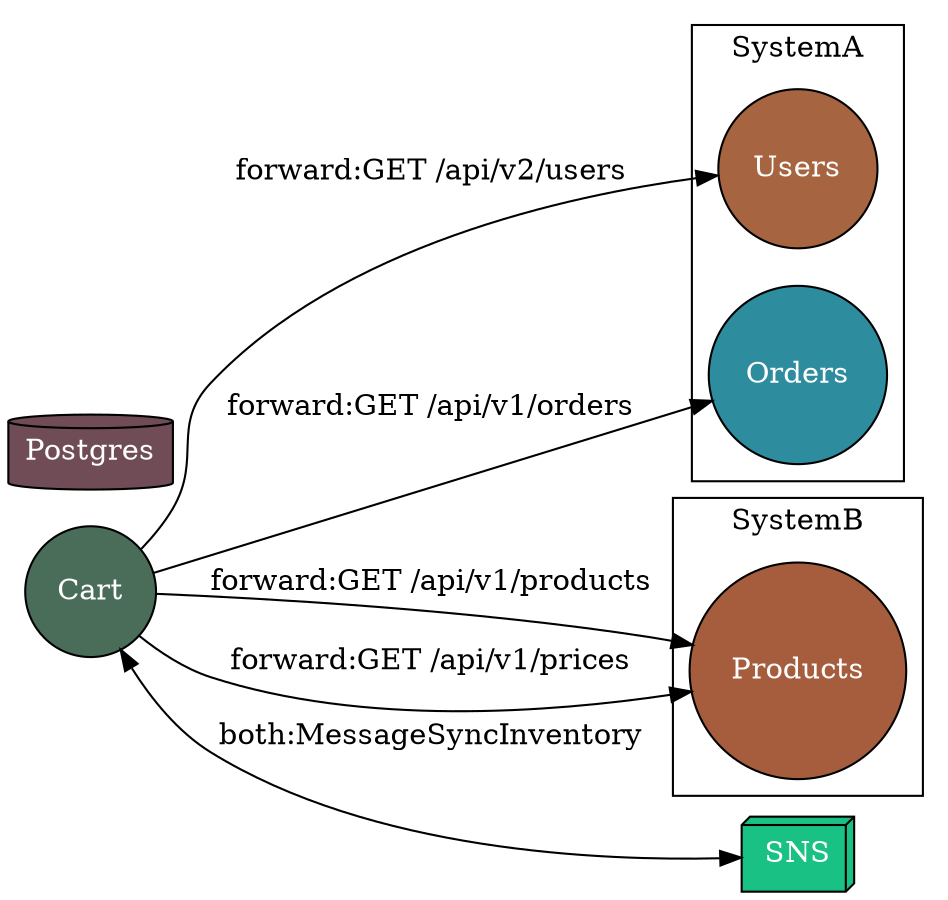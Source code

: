 graph {
rankdir=LR
"Cart"[shape=circle,fontcolor=white,style=filled,fillcolor="#4a6d5a"]
"Users"[shape=circle,fontcolor=white,style=filled,fillcolor="#a66440"]
"Orders"[shape=circle,fontcolor=white,style=filled,fillcolor="#2d8c9e"]
"Products"[shape=circle,fontcolor=white,style=filled,fillcolor="#a55d3e"]
"SNS"[shape=box3d,fontcolor=white,style=filled,fillcolor="#19c184"]
"Postgres"[shape=cylinder,fontcolor=white,style=filled,fillcolor="#6f4c56"]
"Cart" -- "Products"[dir=forward,label="forward:GET /api/v1/products",weight="1"];
"Cart" -- "Products"[dir=forward,label="forward:GET /api/v1/prices",weight="1"];
"Cart" -- "Users"[dir=forward,label="forward:GET /api/v2/users",weight="1"];
"Cart" -- "Orders"[dir=forward,label="forward:GET /api/v1/orders",weight="1"];
"Cart" -- "SNS"[dir=both,label="both:MessageSyncInventory",weight="1"];
subgraph cluster_0{
label="SystemB";
Products;
}
subgraph cluster_1{
label="SystemA";
Users;Orders;
}
}
